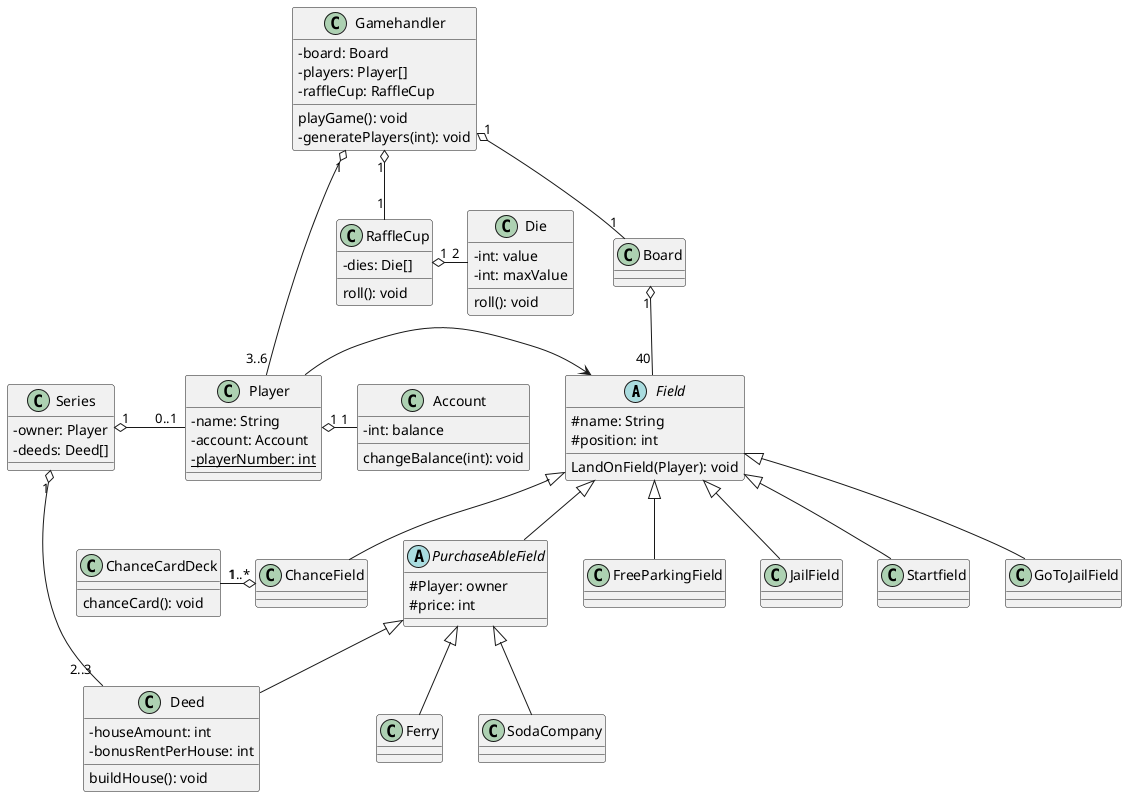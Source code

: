 @startuml
'https://plantuml.com/class-diagram

skinparam classAttributeIconSize 0

abstract class Field{
#name: String
#position: int
LandOnField(Player): void
}
abstract class PurchaseAbleField
{
#Player: owner
#price: int
}
class Deed{
-houseAmount: int
-bonusRentPerHouse: int
buildHouse(): void
}
class Ferry{

}
class Series{
-owner: Player
-deeds: Deed[]
}
class ChanceField{
}
class SodaCompany{
}
class FreeParkingField{
}
class Board{
}
class JailField
class Startfield
class Account{
-int: balance
changeBalance(int): void
}
class Player{
-name: String
-account: Account
-{static} playerNumber: int
}
class Gamehandler{
-board: Board
-players: Player[]
-raffleCup: RaffleCup
playGame(): void
-generatePlayers(int): void
}
class Die{
-int: value
-int: maxValue
roll(): void
}
class RaffleCup{
-dies: Die[]
roll(): void

}
class ChanceCardDeck{
chanceCard(): void
}
class GoToJailField{
}
Series "1" o- "0..1" Player

Series "1" o- "2..3" Deed
Player -> Field
ChanceCardDeck "1" -o "1..*" ChanceField
RaffleCup "1" o- "2" Die
Gamehandler "1" o-- "1" RaffleCup
Gamehandler "1" o-- "1" Board
Gamehandler"1" o-- "3..6"Player
Player "1" o- "1" Account
Field<|--Startfield
Field<|--JailField
Field<|--GoToJailField
Board "1" o-- "   40" Field
Field<|--FreeParkingField
PurchaseAbleField<|--SodaCompany
PurchaseAbleField<|--Ferry
Field<|--PurchaseAbleField
PurchaseAbleField <|-- Deed
Field<|--ChanceField




@enduml